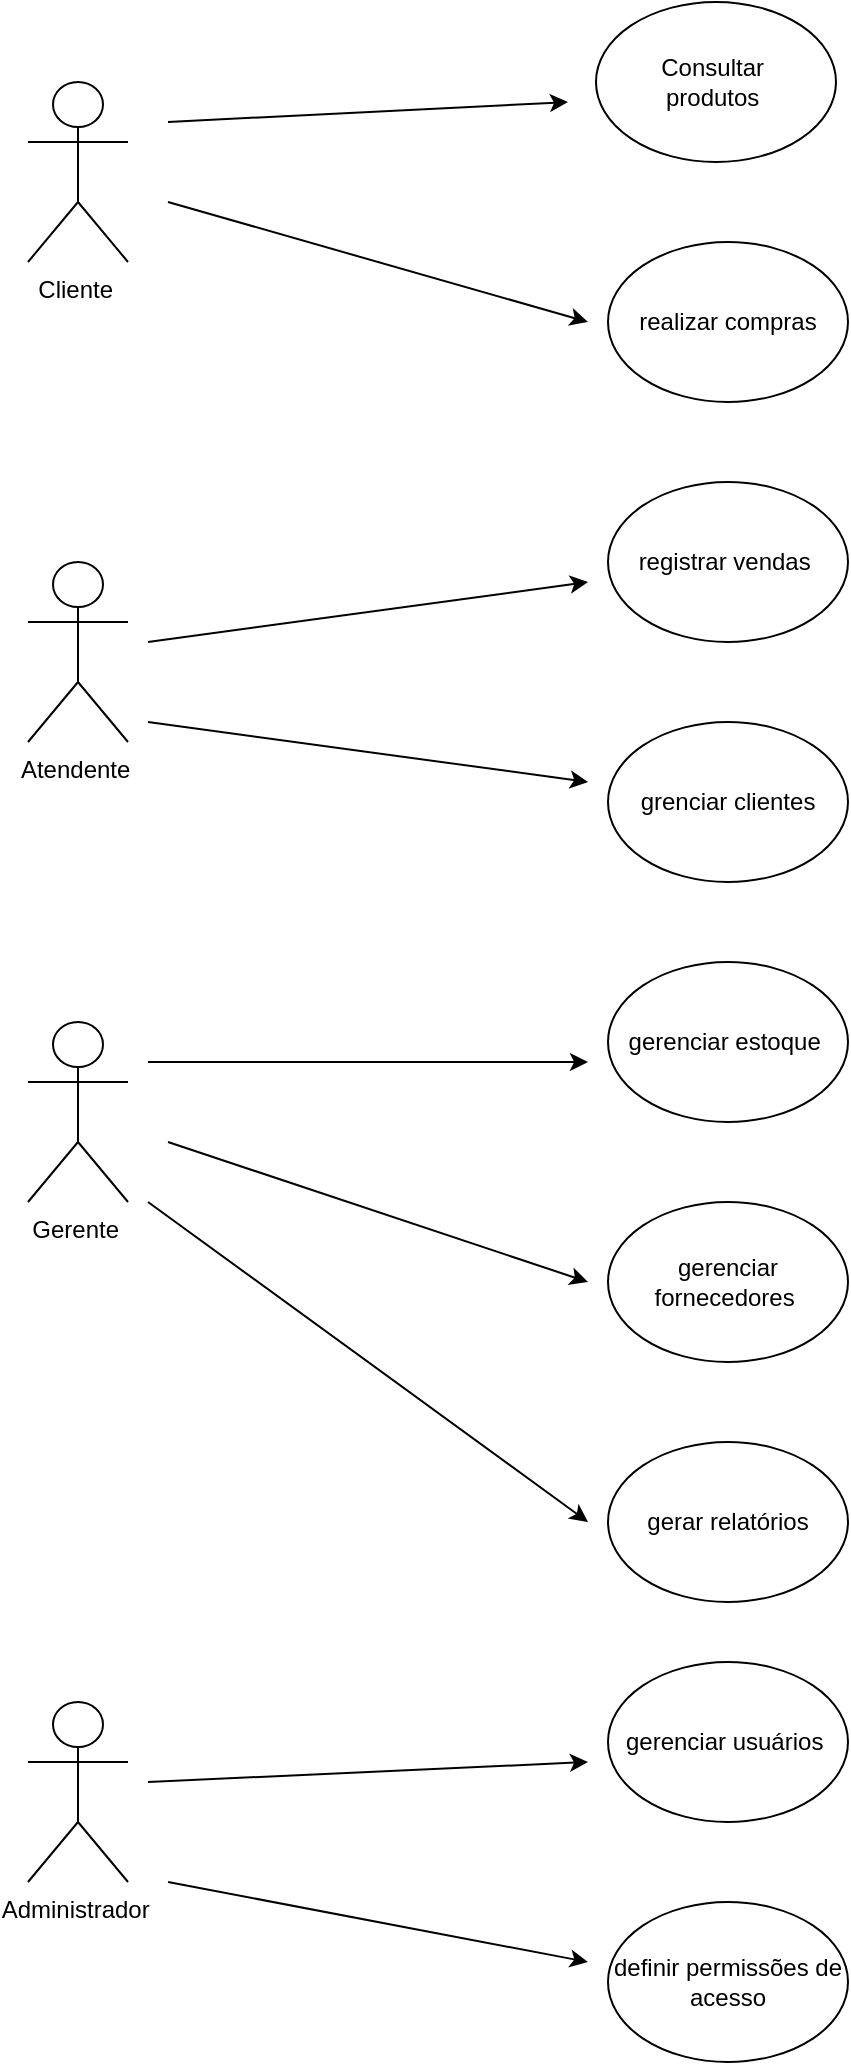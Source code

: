 <mxfile version="26.1.3" pages="2">
  <diagram name="Página-1" id="sWfgixjWHeO8c0Mxbd4D">
    <mxGraphModel dx="1434" dy="772" grid="1" gridSize="10" guides="1" tooltips="1" connect="1" arrows="1" fold="1" page="1" pageScale="1" pageWidth="827" pageHeight="1169" math="0" shadow="0">
      <root>
        <mxCell id="0" />
        <mxCell id="1" parent="0" />
        <mxCell id="v0tHmXXchPKx3lBYuXAE-4" value="&lt;font style=&quot;vertical-align: inherit;&quot;&gt;&lt;font style=&quot;vertical-align: inherit;&quot;&gt;Cliente&amp;nbsp;&lt;/font&gt;&lt;/font&gt;" style="shape=umlActor;verticalLabelPosition=bottom;verticalAlign=top;html=1;outlineConnect=0;" vertex="1" parent="1">
          <mxGeometry x="70" y="40" width="50" height="90" as="geometry" />
        </mxCell>
        <mxCell id="v0tHmXXchPKx3lBYuXAE-5" value="&lt;font style=&quot;vertical-align: inherit;&quot;&gt;&lt;font style=&quot;vertical-align: inherit;&quot;&gt;Consultar&amp;nbsp;&lt;/font&gt;&lt;/font&gt;&lt;div&gt;&lt;font style=&quot;vertical-align: inherit;&quot;&gt;&lt;font style=&quot;vertical-align: inherit;&quot;&gt;produtos&amp;nbsp;&lt;/font&gt;&lt;/font&gt;&lt;/div&gt;" style="ellipse;whiteSpace=wrap;html=1;" vertex="1" parent="1">
          <mxGeometry x="354" width="120" height="80" as="geometry" />
        </mxCell>
        <mxCell id="v0tHmXXchPKx3lBYuXAE-6" value="&lt;font style=&quot;vertical-align: inherit;&quot;&gt;&lt;font style=&quot;vertical-align: inherit;&quot;&gt;realizar compras&lt;/font&gt;&lt;/font&gt;" style="ellipse;whiteSpace=wrap;html=1;" vertex="1" parent="1">
          <mxGeometry x="360" y="120" width="120" height="80" as="geometry" />
        </mxCell>
        <mxCell id="v0tHmXXchPKx3lBYuXAE-7" value="&lt;font style=&quot;vertical-align: inherit;&quot;&gt;&lt;font style=&quot;vertical-align: inherit;&quot;&gt;registrar vendas&amp;nbsp;&lt;/font&gt;&lt;/font&gt;" style="ellipse;whiteSpace=wrap;html=1;" vertex="1" parent="1">
          <mxGeometry x="360" y="240" width="120" height="80" as="geometry" />
        </mxCell>
        <mxCell id="v0tHmXXchPKx3lBYuXAE-8" value="&lt;font style=&quot;vertical-align: inherit;&quot;&gt;&lt;font style=&quot;vertical-align: inherit;&quot;&gt;grenciar clientes&lt;/font&gt;&lt;/font&gt;" style="ellipse;whiteSpace=wrap;html=1;" vertex="1" parent="1">
          <mxGeometry x="360" y="360" width="120" height="80" as="geometry" />
        </mxCell>
        <mxCell id="v0tHmXXchPKx3lBYuXAE-9" value="&lt;font style=&quot;vertical-align: inherit;&quot;&gt;&lt;font style=&quot;vertical-align: inherit;&quot;&gt;gerenciar estoque&amp;nbsp;&lt;/font&gt;&lt;/font&gt;" style="ellipse;whiteSpace=wrap;html=1;" vertex="1" parent="1">
          <mxGeometry x="360" y="480" width="120" height="80" as="geometry" />
        </mxCell>
        <mxCell id="v0tHmXXchPKx3lBYuXAE-11" value="&lt;font style=&quot;vertical-align: inherit;&quot;&gt;&lt;font style=&quot;vertical-align: inherit;&quot;&gt;gerenciar fornecedores&amp;nbsp;&lt;/font&gt;&lt;/font&gt;" style="ellipse;whiteSpace=wrap;html=1;" vertex="1" parent="1">
          <mxGeometry x="360" y="600" width="120" height="80" as="geometry" />
        </mxCell>
        <mxCell id="v0tHmXXchPKx3lBYuXAE-12" value="&lt;font style=&quot;vertical-align: inherit;&quot;&gt;&lt;font style=&quot;vertical-align: inherit;&quot;&gt;gerar relatórios&lt;/font&gt;&lt;/font&gt;" style="ellipse;whiteSpace=wrap;html=1;" vertex="1" parent="1">
          <mxGeometry x="360" y="720" width="120" height="80" as="geometry" />
        </mxCell>
        <mxCell id="v0tHmXXchPKx3lBYuXAE-13" value="&lt;font style=&quot;vertical-align: inherit;&quot;&gt;&lt;font style=&quot;vertical-align: inherit;&quot;&gt;gerenciar usuários&amp;nbsp;&lt;/font&gt;&lt;/font&gt;" style="ellipse;whiteSpace=wrap;html=1;" vertex="1" parent="1">
          <mxGeometry x="360" y="830" width="120" height="80" as="geometry" />
        </mxCell>
        <mxCell id="v0tHmXXchPKx3lBYuXAE-14" value="&lt;font style=&quot;vertical-align: inherit;&quot;&gt;&lt;font style=&quot;vertical-align: inherit;&quot;&gt;definir permissões de acesso&lt;/font&gt;&lt;/font&gt;" style="ellipse;whiteSpace=wrap;html=1;" vertex="1" parent="1">
          <mxGeometry x="360" y="950" width="120" height="80" as="geometry" />
        </mxCell>
        <mxCell id="v0tHmXXchPKx3lBYuXAE-15" value="" style="endArrow=classic;html=1;rounded=0;" edge="1" parent="1">
          <mxGeometry width="50" height="50" relative="1" as="geometry">
            <mxPoint x="140" y="60" as="sourcePoint" />
            <mxPoint x="340" y="50" as="targetPoint" />
          </mxGeometry>
        </mxCell>
        <mxCell id="v0tHmXXchPKx3lBYuXAE-16" value="" style="endArrow=classic;html=1;rounded=0;" edge="1" parent="1">
          <mxGeometry width="50" height="50" relative="1" as="geometry">
            <mxPoint x="140" y="100" as="sourcePoint" />
            <mxPoint x="350" y="160" as="targetPoint" />
          </mxGeometry>
        </mxCell>
        <mxCell id="v0tHmXXchPKx3lBYuXAE-17" value="&lt;font style=&quot;vertical-align: inherit;&quot;&gt;&lt;font style=&quot;vertical-align: inherit;&quot;&gt;Atendente&amp;nbsp;&lt;/font&gt;&lt;/font&gt;" style="shape=umlActor;verticalLabelPosition=bottom;verticalAlign=top;html=1;outlineConnect=0;" vertex="1" parent="1">
          <mxGeometry x="70" y="280" width="50" height="90" as="geometry" />
        </mxCell>
        <mxCell id="v0tHmXXchPKx3lBYuXAE-18" value="" style="endArrow=classic;html=1;rounded=0;" edge="1" parent="1">
          <mxGeometry width="50" height="50" relative="1" as="geometry">
            <mxPoint x="130" y="320" as="sourcePoint" />
            <mxPoint x="350" y="290" as="targetPoint" />
          </mxGeometry>
        </mxCell>
        <mxCell id="v0tHmXXchPKx3lBYuXAE-19" value="" style="endArrow=classic;html=1;rounded=0;" edge="1" parent="1">
          <mxGeometry width="50" height="50" relative="1" as="geometry">
            <mxPoint x="130" y="360" as="sourcePoint" />
            <mxPoint x="350" y="390" as="targetPoint" />
          </mxGeometry>
        </mxCell>
        <mxCell id="v0tHmXXchPKx3lBYuXAE-20" value="&lt;font style=&quot;vertical-align: inherit;&quot;&gt;&lt;font style=&quot;vertical-align: inherit;&quot;&gt;Gerente&amp;nbsp;&lt;/font&gt;&lt;/font&gt;" style="shape=umlActor;verticalLabelPosition=bottom;verticalAlign=top;html=1;outlineConnect=0;" vertex="1" parent="1">
          <mxGeometry x="70" y="510" width="50" height="90" as="geometry" />
        </mxCell>
        <mxCell id="v0tHmXXchPKx3lBYuXAE-21" value="" style="endArrow=classic;html=1;rounded=0;" edge="1" parent="1">
          <mxGeometry width="50" height="50" relative="1" as="geometry">
            <mxPoint x="130" y="530" as="sourcePoint" />
            <mxPoint x="350" y="530" as="targetPoint" />
          </mxGeometry>
        </mxCell>
        <mxCell id="v0tHmXXchPKx3lBYuXAE-22" value="" style="endArrow=classic;html=1;rounded=0;" edge="1" parent="1">
          <mxGeometry width="50" height="50" relative="1" as="geometry">
            <mxPoint x="140" y="570" as="sourcePoint" />
            <mxPoint x="350" y="640" as="targetPoint" />
          </mxGeometry>
        </mxCell>
        <mxCell id="v0tHmXXchPKx3lBYuXAE-23" value="" style="endArrow=classic;html=1;rounded=0;" edge="1" parent="1">
          <mxGeometry width="50" height="50" relative="1" as="geometry">
            <mxPoint x="130" y="600" as="sourcePoint" />
            <mxPoint x="350" y="760" as="targetPoint" />
          </mxGeometry>
        </mxCell>
        <mxCell id="v0tHmXXchPKx3lBYuXAE-24" value="&lt;font style=&quot;vertical-align: inherit;&quot;&gt;&lt;font style=&quot;vertical-align: inherit;&quot;&gt;Administrador&amp;nbsp;&lt;/font&gt;&lt;/font&gt;" style="shape=umlActor;verticalLabelPosition=bottom;verticalAlign=top;html=1;outlineConnect=0;" vertex="1" parent="1">
          <mxGeometry x="70" y="850" width="50" height="90" as="geometry" />
        </mxCell>
        <mxCell id="v0tHmXXchPKx3lBYuXAE-25" value="" style="endArrow=classic;html=1;rounded=0;" edge="1" parent="1">
          <mxGeometry width="50" height="50" relative="1" as="geometry">
            <mxPoint x="130" y="890" as="sourcePoint" />
            <mxPoint x="350" y="880" as="targetPoint" />
          </mxGeometry>
        </mxCell>
        <mxCell id="v0tHmXXchPKx3lBYuXAE-26" value="" style="endArrow=classic;html=1;rounded=0;" edge="1" parent="1">
          <mxGeometry width="50" height="50" relative="1" as="geometry">
            <mxPoint x="140" y="940" as="sourcePoint" />
            <mxPoint x="350" y="980" as="targetPoint" />
          </mxGeometry>
        </mxCell>
      </root>
    </mxGraphModel>
  </diagram>
  <diagram id="dQlB-NYSxoowuHJCYUNT" name="Página-2">
    <mxGraphModel dx="1434" dy="772" grid="1" gridSize="10" guides="1" tooltips="1" connect="1" arrows="1" fold="1" page="1" pageScale="1" pageWidth="827" pageHeight="1169" math="0" shadow="0">
      <root>
        <mxCell id="0" />
        <mxCell id="1" parent="0" />
        <mxCell id="T70u4W1akDLJQMQWuNZQ-2" value="venda" style="swimlane;fontStyle=0;childLayout=stackLayout;horizontal=1;startSize=26;horizontalStack=0;resizeParent=1;resizeParentMax=0;resizeLast=0;collapsible=1;marginBottom=0;align=center;fontSize=14;" vertex="1" parent="1">
          <mxGeometry x="320" y="220" width="160" height="180" as="geometry">
            <mxRectangle x="360" y="230" width="80" height="30" as="alternateBounds" />
          </mxGeometry>
        </mxCell>
        <mxCell id="T70u4W1akDLJQMQWuNZQ-3" value="&lt;font style=&quot;vertical-align: inherit;&quot;&gt;&lt;font style=&quot;vertical-align: inherit;&quot;&gt;itens:List&amp;lt;Produto&amp;gt;&lt;/font&gt;&lt;/font&gt;" style="text;strokeColor=none;fillColor=none;spacingLeft=4;spacingRight=4;overflow=hidden;rotatable=0;points=[[0,0.5],[1,0.5]];portConstraint=eastwest;fontSize=12;whiteSpace=wrap;html=1;" vertex="1" parent="T70u4W1akDLJQMQWuNZQ-2">
          <mxGeometry y="26" width="160" height="30" as="geometry" />
        </mxCell>
        <mxCell id="T70u4W1akDLJQMQWuNZQ-4" value="&lt;font style=&quot;vertical-align: inherit;&quot;&gt;&lt;font style=&quot;vertical-align: inherit;&quot;&gt;cliente:cliente&lt;/font&gt;&lt;/font&gt;" style="text;strokeColor=none;fillColor=none;spacingLeft=4;spacingRight=4;overflow=hidden;rotatable=0;points=[[0,0.5],[1,0.5]];portConstraint=eastwest;fontSize=12;whiteSpace=wrap;html=1;" vertex="1" parent="T70u4W1akDLJQMQWuNZQ-2">
          <mxGeometry y="56" width="160" height="30" as="geometry" />
        </mxCell>
        <mxCell id="T70u4W1akDLJQMQWuNZQ-48" value="&lt;font style=&quot;vertical-align: inherit;&quot;&gt;&lt;font style=&quot;vertical-align: inherit;&quot;&gt;atendente:usuário&amp;nbsp;&lt;/font&gt;&lt;/font&gt;" style="text;strokeColor=none;fillColor=none;spacingLeft=4;spacingRight=4;overflow=hidden;rotatable=0;points=[[0,0.5],[1,0.5]];portConstraint=eastwest;fontSize=12;whiteSpace=wrap;html=1;" vertex="1" parent="T70u4W1akDLJQMQWuNZQ-2">
          <mxGeometry y="86" width="160" height="30" as="geometry" />
        </mxCell>
        <mxCell id="T70u4W1akDLJQMQWuNZQ-49" value="&lt;font style=&quot;vertical-align: inherit;&quot;&gt;&lt;font style=&quot;vertical-align: inherit;&quot;&gt;data:date&lt;/font&gt;&lt;/font&gt;" style="text;strokeColor=none;fillColor=none;spacingLeft=4;spacingRight=4;overflow=hidden;rotatable=0;points=[[0,0.5],[1,0.5]];portConstraint=eastwest;fontSize=12;whiteSpace=wrap;html=1;" vertex="1" parent="T70u4W1akDLJQMQWuNZQ-2">
          <mxGeometry y="116" width="160" height="30" as="geometry" />
        </mxCell>
        <mxCell id="T70u4W1akDLJQMQWuNZQ-5" value="&lt;font style=&quot;vertical-align: inherit;&quot;&gt;&lt;font style=&quot;vertical-align: inherit;&quot;&gt;total:float&lt;/font&gt;&lt;/font&gt;" style="text;strokeColor=none;fillColor=none;spacingLeft=4;spacingRight=4;overflow=hidden;rotatable=0;points=[[0,0.5],[1,0.5]];portConstraint=eastwest;fontSize=12;whiteSpace=wrap;html=1;" vertex="1" parent="T70u4W1akDLJQMQWuNZQ-2">
          <mxGeometry y="146" width="160" height="34" as="geometry" />
        </mxCell>
        <mxCell id="T70u4W1akDLJQMQWuNZQ-19" value="ciente" style="swimlane;fontStyle=0;childLayout=stackLayout;horizontal=1;startSize=26;horizontalStack=0;resizeParent=1;resizeParentMax=0;resizeLast=0;collapsible=1;marginBottom=0;align=center;fontSize=14;" vertex="1" parent="1">
          <mxGeometry x="10" y="220" width="170" height="120" as="geometry" />
        </mxCell>
        <mxCell id="T70u4W1akDLJQMQWuNZQ-27" value="&lt;font style=&quot;vertical-align: inherit;&quot;&gt;&lt;font style=&quot;vertical-align: inherit;&quot;&gt;nome:string&lt;/font&gt;&lt;/font&gt;" style="text;strokeColor=none;fillColor=none;spacingLeft=4;spacingRight=4;overflow=hidden;rotatable=0;points=[[0,0.5],[1,0.5]];portConstraint=eastwest;fontSize=12;whiteSpace=wrap;html=1;" vertex="1" parent="T70u4W1akDLJQMQWuNZQ-19">
          <mxGeometry y="26" width="170" height="30" as="geometry" />
        </mxCell>
        <mxCell id="T70u4W1akDLJQMQWuNZQ-21" value="&lt;font style=&quot;vertical-align: inherit;&quot;&gt;&lt;font style=&quot;vertical-align: inherit;&quot;&gt;contato:string&lt;/font&gt;&lt;/font&gt;" style="text;strokeColor=none;fillColor=none;spacingLeft=4;spacingRight=4;overflow=hidden;rotatable=0;points=[[0,0.5],[1,0.5]];portConstraint=eastwest;fontSize=12;whiteSpace=wrap;html=1;" vertex="1" parent="T70u4W1akDLJQMQWuNZQ-19">
          <mxGeometry y="56" width="170" height="30" as="geometry" />
        </mxCell>
        <mxCell id="T70u4W1akDLJQMQWuNZQ-22" value="&lt;font style=&quot;vertical-align: inherit;&quot;&gt;&lt;font style=&quot;vertical-align: inherit;&quot;&gt;históricoCompras:list&amp;lt;Venda&amp;gt;:&lt;/font&gt;&lt;/font&gt;" style="text;strokeColor=none;fillColor=none;spacingLeft=4;spacingRight=4;overflow=hidden;rotatable=0;points=[[0,0.5],[1,0.5]];portConstraint=eastwest;fontSize=12;whiteSpace=wrap;html=1;" vertex="1" parent="T70u4W1akDLJQMQWuNZQ-19">
          <mxGeometry y="86" width="170" height="34" as="geometry" />
        </mxCell>
        <mxCell id="T70u4W1akDLJQMQWuNZQ-23" value="produto" style="swimlane;fontStyle=0;childLayout=stackLayout;horizontal=1;startSize=26;horizontalStack=0;resizeParent=1;resizeParentMax=0;resizeLast=0;collapsible=1;marginBottom=0;align=center;fontSize=14;" vertex="1" parent="1">
          <mxGeometry x="610" y="220" width="160" height="150" as="geometry" />
        </mxCell>
        <mxCell id="T70u4W1akDLJQMQWuNZQ-24" value="&lt;font style=&quot;vertical-align: inherit;&quot;&gt;&lt;font style=&quot;vertical-align: inherit;&quot;&gt;nome:string&amp;nbsp;&lt;/font&gt;&lt;/font&gt;" style="text;strokeColor=none;fillColor=none;spacingLeft=4;spacingRight=4;overflow=hidden;rotatable=0;points=[[0,0.5],[1,0.5]];portConstraint=eastwest;fontSize=12;whiteSpace=wrap;html=1;" vertex="1" parent="T70u4W1akDLJQMQWuNZQ-23">
          <mxGeometry y="26" width="160" height="30" as="geometry" />
        </mxCell>
        <mxCell id="T70u4W1akDLJQMQWuNZQ-25" value="&lt;font style=&quot;vertical-align: inherit;&quot;&gt;&lt;font style=&quot;vertical-align: inherit;&quot;&gt;preço:float&lt;/font&gt;&lt;/font&gt;" style="text;strokeColor=none;fillColor=none;spacingLeft=4;spacingRight=4;overflow=hidden;rotatable=0;points=[[0,0.5],[1,0.5]];portConstraint=eastwest;fontSize=12;whiteSpace=wrap;html=1;" vertex="1" parent="T70u4W1akDLJQMQWuNZQ-23">
          <mxGeometry y="56" width="160" height="30" as="geometry" />
        </mxCell>
        <mxCell id="T70u4W1akDLJQMQWuNZQ-46" value="" style="endArrow=none;html=1;rounded=0;" edge="1" parent="T70u4W1akDLJQMQWuNZQ-23">
          <mxGeometry width="50" height="50" relative="1" as="geometry">
            <mxPoint y="150" as="sourcePoint" />
            <mxPoint y="80" as="targetPoint" />
          </mxGeometry>
        </mxCell>
        <mxCell id="T70u4W1akDLJQMQWuNZQ-26" value="&lt;font style=&quot;vertical-align: inherit;&quot;&gt;&lt;font style=&quot;vertical-align: inherit;&quot;&gt;&lt;font style=&quot;vertical-align: inherit;&quot;&gt;&lt;font style=&quot;vertical-align: inherit;&quot;&gt;&lt;font style=&quot;vertical-align: inherit;&quot;&gt;&lt;font style=&quot;vertical-align: inherit;&quot;&gt;&lt;font style=&quot;vertical-align: inherit;&quot;&gt;&lt;font style=&quot;vertical-align: inherit;&quot;&gt;quantidade:int&lt;/font&gt;&lt;/font&gt;&lt;/font&gt;&lt;/font&gt;&lt;/font&gt;&lt;/font&gt;&lt;/font&gt;&lt;/font&gt;&lt;div&gt;&lt;font style=&quot;vertical-align: inherit;&quot;&gt;&lt;font style=&quot;vertical-align: inherit;&quot;&gt;&lt;br&gt;&lt;/font&gt;&lt;/font&gt;&lt;/div&gt;&lt;div&gt;&lt;font style=&quot;vertical-align: inherit;&quot;&gt;&lt;font style=&quot;vertical-align: inherit;&quot;&gt;&lt;font style=&quot;vertical-align: inherit;&quot;&gt;&lt;font style=&quot;vertical-align: inherit;&quot;&gt;&lt;font style=&quot;vertical-align: inherit;&quot;&gt;&lt;font style=&quot;vertical-align: inherit;&quot;&gt;&lt;font style=&quot;vertical-align: inherit;&quot;&gt;&lt;font style=&quot;vertical-align: inherit;&quot;&gt;fornecedor:fornecedor&lt;/font&gt;&lt;/font&gt;&lt;/font&gt;&lt;/font&gt;&lt;/font&gt;&lt;/font&gt;&lt;/font&gt;&lt;/font&gt;&lt;/div&gt;" style="text;strokeColor=none;fillColor=none;spacingLeft=4;spacingRight=4;overflow=hidden;rotatable=0;points=[[0,0.5],[1,0.5]];portConstraint=eastwest;fontSize=12;whiteSpace=wrap;html=1;" vertex="1" parent="T70u4W1akDLJQMQWuNZQ-23">
          <mxGeometry y="86" width="160" height="64" as="geometry" />
        </mxCell>
        <mxCell id="T70u4W1akDLJQMQWuNZQ-28" value="fornecedor" style="swimlane;fontStyle=0;childLayout=stackLayout;horizontal=1;startSize=26;horizontalStack=0;resizeParent=1;resizeParentMax=0;resizeLast=0;collapsible=1;marginBottom=0;align=center;fontSize=14;" vertex="1" parent="1">
          <mxGeometry x="600" y="400" width="200" height="116" as="geometry" />
        </mxCell>
        <mxCell id="T70u4W1akDLJQMQWuNZQ-29" value="&lt;font style=&quot;vertical-align: inherit;&quot;&gt;&lt;font style=&quot;vertical-align: inherit;&quot;&gt;nome:string&lt;/font&gt;&lt;/font&gt;" style="text;strokeColor=none;fillColor=none;spacingLeft=4;spacingRight=4;overflow=hidden;rotatable=0;points=[[0,0.5],[1,0.5]];portConstraint=eastwest;fontSize=12;whiteSpace=wrap;html=1;" vertex="1" parent="T70u4W1akDLJQMQWuNZQ-28">
          <mxGeometry y="26" width="200" height="30" as="geometry" />
        </mxCell>
        <mxCell id="T70u4W1akDLJQMQWuNZQ-30" value="&lt;font style=&quot;vertical-align: inherit;&quot;&gt;&lt;font style=&quot;vertical-align: inherit;&quot;&gt;contato:string&lt;/font&gt;&lt;/font&gt;" style="text;strokeColor=none;fillColor=none;spacingLeft=4;spacingRight=4;overflow=hidden;rotatable=0;points=[[0,0.5],[1,0.5]];portConstraint=eastwest;fontSize=12;whiteSpace=wrap;html=1;" vertex="1" parent="T70u4W1akDLJQMQWuNZQ-28">
          <mxGeometry y="56" width="200" height="30" as="geometry" />
        </mxCell>
        <mxCell id="T70u4W1akDLJQMQWuNZQ-31" value="&lt;font style=&quot;vertical-align: inherit;&quot;&gt;&lt;font style=&quot;vertical-align: inherit;&quot;&gt;produtorFornecidos:List&amp;lt;Produto&amp;gt;&lt;/font&gt;&lt;/font&gt;" style="text;strokeColor=none;fillColor=none;spacingLeft=4;spacingRight=4;overflow=hidden;rotatable=0;points=[[0,0.5],[1,0.5]];portConstraint=eastwest;fontSize=12;whiteSpace=wrap;html=1;" vertex="1" parent="T70u4W1akDLJQMQWuNZQ-28">
          <mxGeometry y="86" width="200" height="30" as="geometry" />
        </mxCell>
        <mxCell id="T70u4W1akDLJQMQWuNZQ-32" value="estoque" style="swimlane;fontStyle=0;childLayout=stackLayout;horizontal=1;startSize=26;horizontalStack=0;resizeParent=1;resizeParentMax=0;resizeLast=0;collapsible=1;marginBottom=0;align=center;fontSize=14;" vertex="1" parent="1">
          <mxGeometry x="610" y="580" width="160" height="86" as="geometry" />
        </mxCell>
        <mxCell id="T70u4W1akDLJQMQWuNZQ-33" value="&lt;font style=&quot;vertical-align: inherit;&quot;&gt;&lt;font style=&quot;vertical-align: inherit;&quot;&gt;produto:produto&lt;/font&gt;&lt;/font&gt;" style="text;strokeColor=none;fillColor=none;spacingLeft=4;spacingRight=4;overflow=hidden;rotatable=0;points=[[0,0.5],[1,0.5]];portConstraint=eastwest;fontSize=12;whiteSpace=wrap;html=1;" vertex="1" parent="T70u4W1akDLJQMQWuNZQ-32">
          <mxGeometry y="26" width="160" height="30" as="geometry" />
        </mxCell>
        <mxCell id="T70u4W1akDLJQMQWuNZQ-34" value="&lt;font style=&quot;vertical-align: inherit;&quot;&gt;&lt;font style=&quot;vertical-align: inherit;&quot;&gt;quantidadeDisponível:int&lt;/font&gt;&lt;/font&gt;" style="text;strokeColor=none;fillColor=none;spacingLeft=4;spacingRight=4;overflow=hidden;rotatable=0;points=[[0,0.5],[1,0.5]];portConstraint=eastwest;fontSize=12;whiteSpace=wrap;html=1;" vertex="1" parent="T70u4W1akDLJQMQWuNZQ-32">
          <mxGeometry y="56" width="160" height="30" as="geometry" />
        </mxCell>
        <mxCell id="T70u4W1akDLJQMQWuNZQ-36" value="usuário" style="swimlane;fontStyle=0;childLayout=stackLayout;horizontal=1;startSize=26;horizontalStack=0;resizeParent=1;resizeParentMax=0;resizeLast=0;collapsible=1;marginBottom=0;align=center;fontSize=14;" vertex="1" parent="1">
          <mxGeometry x="329" y="490" width="171" height="130" as="geometry" />
        </mxCell>
        <mxCell id="T70u4W1akDLJQMQWuNZQ-37" value="&lt;font style=&quot;vertical-align: inherit;&quot;&gt;&lt;font style=&quot;vertical-align: inherit;&quot;&gt;login:string&lt;/font&gt;&lt;/font&gt;" style="text;strokeColor=none;fillColor=none;spacingLeft=4;spacingRight=4;overflow=hidden;rotatable=0;points=[[0,0.5],[1,0.5]];portConstraint=eastwest;fontSize=12;whiteSpace=wrap;html=1;" vertex="1" parent="T70u4W1akDLJQMQWuNZQ-36">
          <mxGeometry y="26" width="171" height="30" as="geometry" />
        </mxCell>
        <mxCell id="T70u4W1akDLJQMQWuNZQ-38" value="&lt;font style=&quot;vertical-align: inherit;&quot;&gt;&lt;font style=&quot;vertical-align: inherit;&quot;&gt;senha:string&lt;/font&gt;&lt;/font&gt;" style="text;strokeColor=none;fillColor=none;spacingLeft=4;spacingRight=4;overflow=hidden;rotatable=0;points=[[0,0.5],[1,0.5]];portConstraint=eastwest;fontSize=12;whiteSpace=wrap;html=1;" vertex="1" parent="T70u4W1akDLJQMQWuNZQ-36">
          <mxGeometry y="56" width="171" height="30" as="geometry" />
        </mxCell>
        <mxCell id="T70u4W1akDLJQMQWuNZQ-39" value="&lt;font style=&quot;vertical-align: inherit;&quot;&gt;&lt;font style=&quot;vertical-align: inherit;&quot;&gt;perfil:Enum(cliente,atendente,&lt;/font&gt;&lt;/font&gt;&lt;div&gt;&lt;font style=&quot;vertical-align: inherit;&quot;&gt;&lt;font style=&quot;vertical-align: inherit;&quot;&gt;&lt;font style=&quot;vertical-align: inherit;&quot;&gt;&lt;font style=&quot;vertical-align: inherit;&quot;&gt;grente,administrador)&lt;/font&gt;&lt;/font&gt;&lt;/font&gt;&lt;/font&gt;&lt;/div&gt;" style="text;strokeColor=none;fillColor=none;spacingLeft=4;spacingRight=4;overflow=hidden;rotatable=0;points=[[0,0.5],[1,0.5]];portConstraint=eastwest;fontSize=12;whiteSpace=wrap;html=1;" vertex="1" parent="T70u4W1akDLJQMQWuNZQ-36">
          <mxGeometry y="86" width="171" height="44" as="geometry" />
        </mxCell>
        <mxCell id="T70u4W1akDLJQMQWuNZQ-47" value="" style="endArrow=none;html=1;rounded=0;" edge="1" parent="1">
          <mxGeometry width="50" height="50" relative="1" as="geometry">
            <mxPoint x="770" y="370" as="sourcePoint" />
            <mxPoint x="770" y="300" as="targetPoint" />
          </mxGeometry>
        </mxCell>
      </root>
    </mxGraphModel>
  </diagram>
</mxfile>
